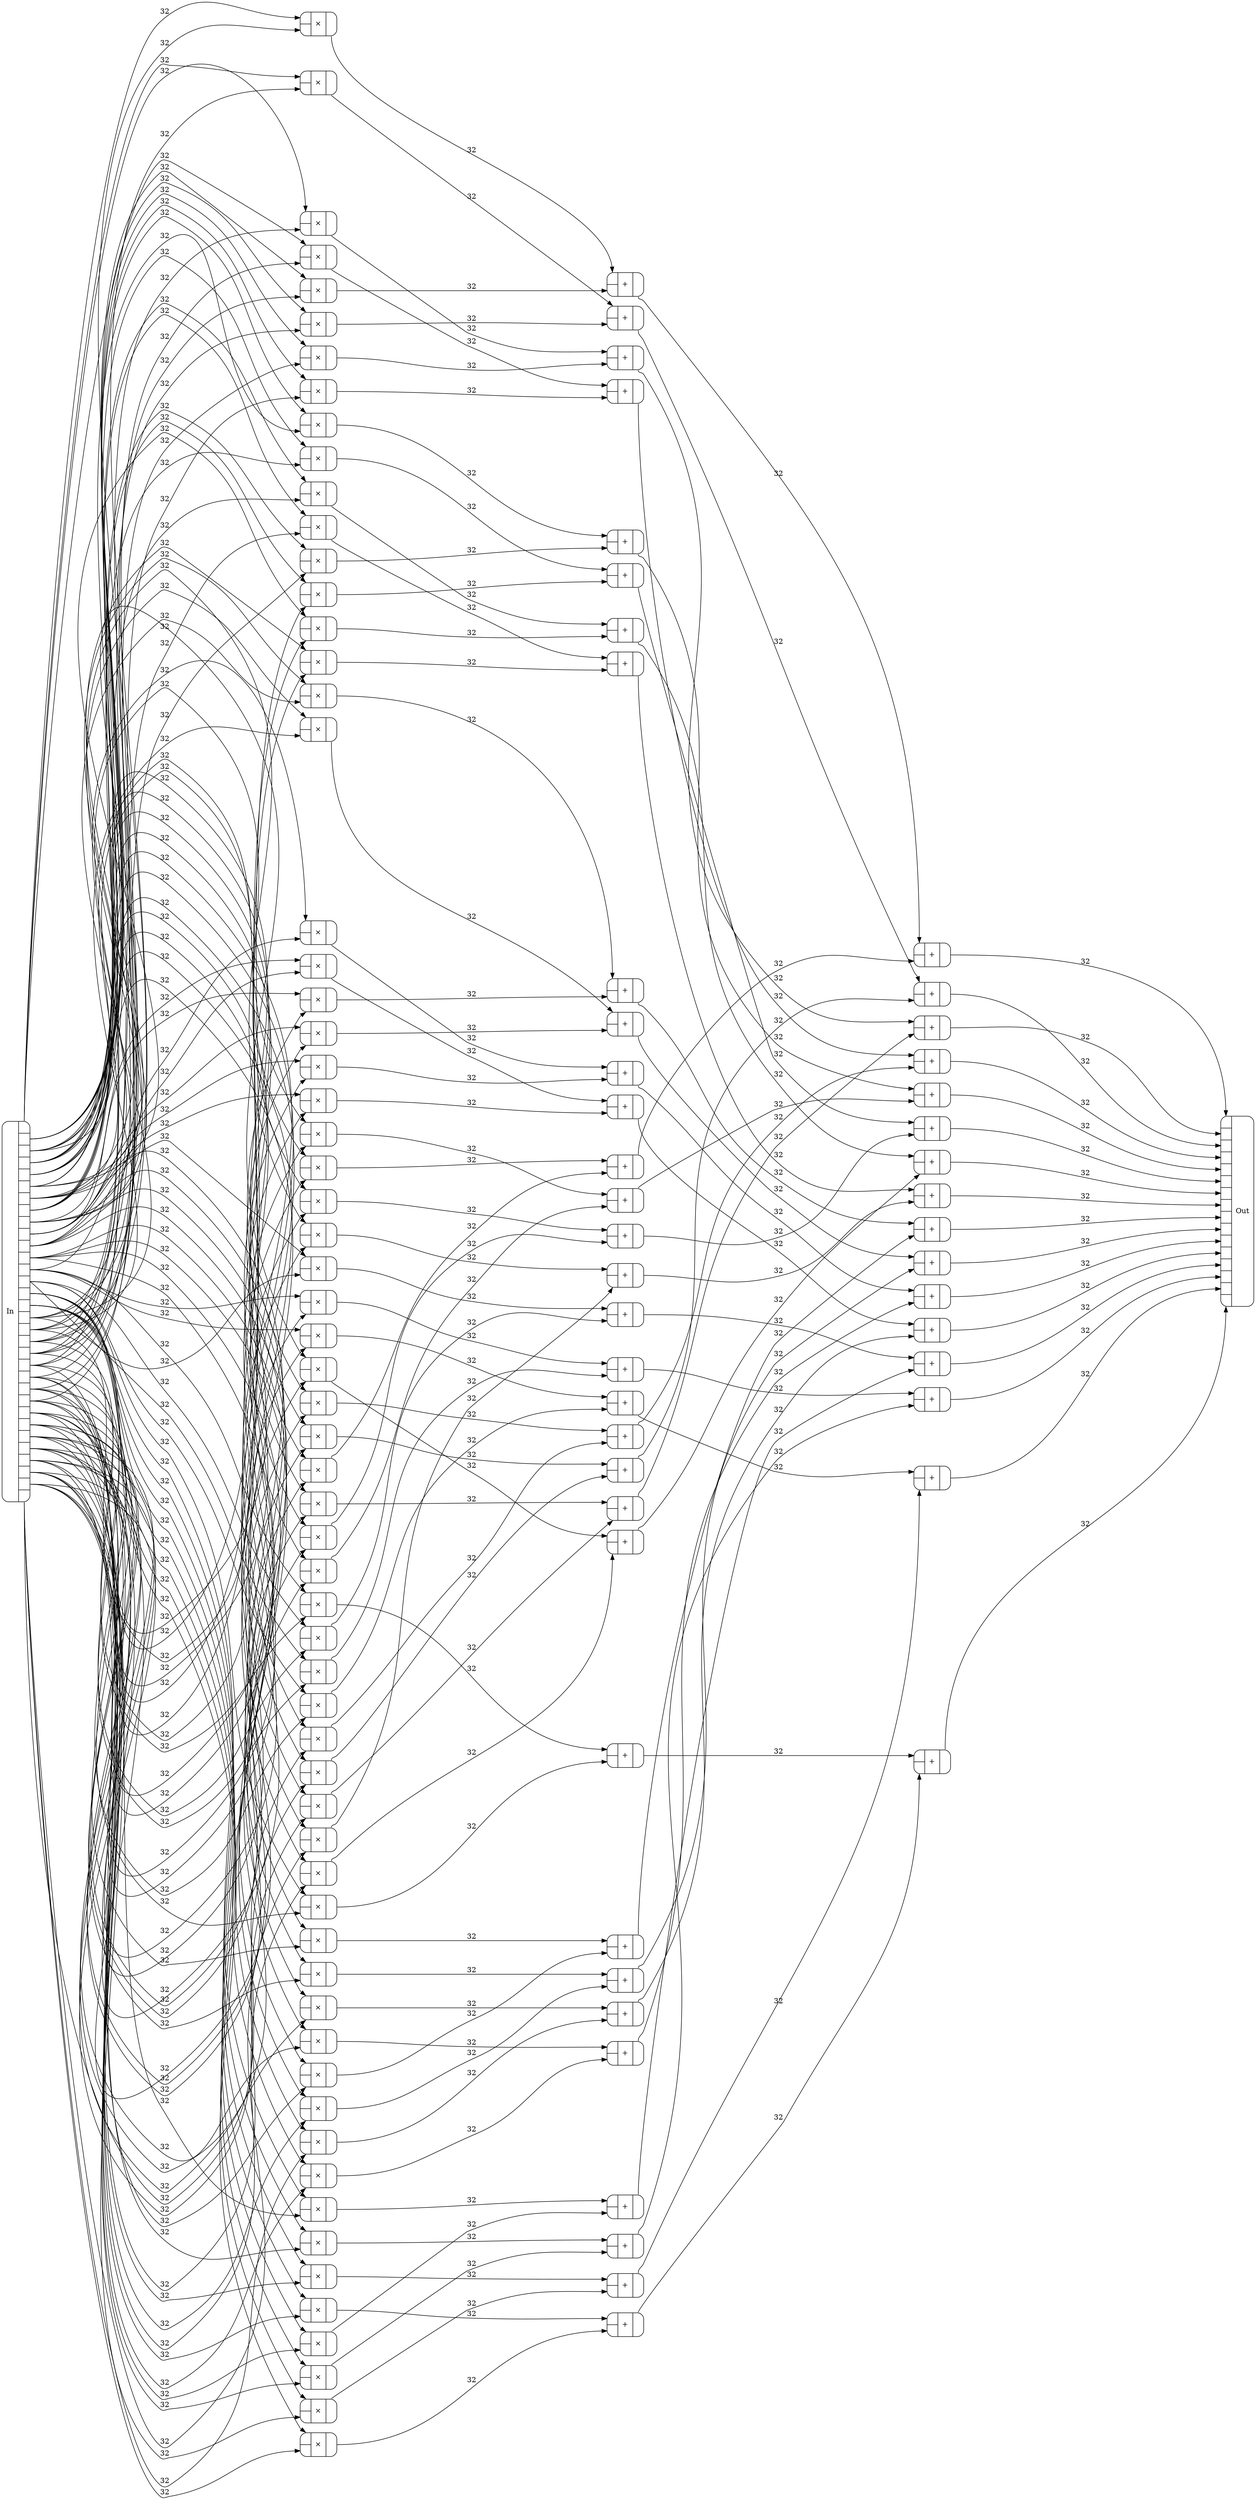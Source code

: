 digraph {
  rankdir=LR;
  node [shape=Mrecord];
  // ratio=1;
  ranksep=7;
  c0 [label="{In|{<Out0>|<Out1>|<Out2>|<Out3>|<Out4>|<Out5>|<Out6>|<Out7>|<Out8>|<Out9>|<Out10>|<Out11>|<Out12>|<Out13>|<Out14>|<Out15>|<Out16>|<Out17>|<Out18>|<Out19>|<Out20>|<Out21>|<Out22>|<Out23>|<Out24>|<Out25>|<Out26>|<Out27>|<Out28>|<Out29>|<Out30>|<Out31>}}"];
  c1 [label="{{<In0>|<In1>}|×|{<Out0>}}"];
  c2 [label="{{<In0>|<In1>}|×|{<Out0>}}"];
  c3 [label="{{<In0>|<In1>}|×|{<Out0>}}"];
  c4 [label="{{<In0>|<In1>}|×|{<Out0>}}"];
  c5 [label="{{<In0>|<In1>}|+|{<Out0>}}"];
  c6 [label="{{<In0>|<In1>}|+|{<Out0>}}"];
  c7 [label="{{<In0>|<In1>}|+|{<Out0>}}"];
  c8 [label="{{<In0>|<In1>}|×|{<Out0>}}"];
  c9 [label="{{<In0>|<In1>}|×|{<Out0>}}"];
  c10 [label="{{<In0>|<In1>}|×|{<Out0>}}"];
  c11 [label="{{<In0>|<In1>}|×|{<Out0>}}"];
  c12 [label="{{<In0>|<In1>}|+|{<Out0>}}"];
  c13 [label="{{<In0>|<In1>}|+|{<Out0>}}"];
  c14 [label="{{<In0>|<In1>}|+|{<Out0>}}"];
  c15 [label="{{<In0>|<In1>}|×|{<Out0>}}"];
  c16 [label="{{<In0>|<In1>}|×|{<Out0>}}"];
  c17 [label="{{<In0>|<In1>}|×|{<Out0>}}"];
  c18 [label="{{<In0>|<In1>}|×|{<Out0>}}"];
  c19 [label="{{<In0>|<In1>}|+|{<Out0>}}"];
  c20 [label="{{<In0>|<In1>}|+|{<Out0>}}"];
  c21 [label="{{<In0>|<In1>}|+|{<Out0>}}"];
  c22 [label="{{<In0>|<In1>}|×|{<Out0>}}"];
  c23 [label="{{<In0>|<In1>}|×|{<Out0>}}"];
  c24 [label="{{<In0>|<In1>}|×|{<Out0>}}"];
  c25 [label="{{<In0>|<In1>}|×|{<Out0>}}"];
  c26 [label="{{<In0>|<In1>}|+|{<Out0>}}"];
  c27 [label="{{<In0>|<In1>}|+|{<Out0>}}"];
  c28 [label="{{<In0>|<In1>}|+|{<Out0>}}"];
  c29 [label="{{<In0>|<In1>}|×|{<Out0>}}"];
  c30 [label="{{<In0>|<In1>}|×|{<Out0>}}"];
  c31 [label="{{<In0>|<In1>}|×|{<Out0>}}"];
  c32 [label="{{<In0>|<In1>}|×|{<Out0>}}"];
  c33 [label="{{<In0>|<In1>}|+|{<Out0>}}"];
  c34 [label="{{<In0>|<In1>}|+|{<Out0>}}"];
  c35 [label="{{<In0>|<In1>}|+|{<Out0>}}"];
  c36 [label="{{<In0>|<In1>}|×|{<Out0>}}"];
  c37 [label="{{<In0>|<In1>}|×|{<Out0>}}"];
  c38 [label="{{<In0>|<In1>}|×|{<Out0>}}"];
  c39 [label="{{<In0>|<In1>}|×|{<Out0>}}"];
  c40 [label="{{<In0>|<In1>}|+|{<Out0>}}"];
  c41 [label="{{<In0>|<In1>}|+|{<Out0>}}"];
  c42 [label="{{<In0>|<In1>}|+|{<Out0>}}"];
  c43 [label="{{<In0>|<In1>}|×|{<Out0>}}"];
  c44 [label="{{<In0>|<In1>}|×|{<Out0>}}"];
  c45 [label="{{<In0>|<In1>}|×|{<Out0>}}"];
  c46 [label="{{<In0>|<In1>}|×|{<Out0>}}"];
  c47 [label="{{<In0>|<In1>}|+|{<Out0>}}"];
  c48 [label="{{<In0>|<In1>}|+|{<Out0>}}"];
  c49 [label="{{<In0>|<In1>}|+|{<Out0>}}"];
  c50 [label="{{<In0>|<In1>}|×|{<Out0>}}"];
  c51 [label="{{<In0>|<In1>}|×|{<Out0>}}"];
  c52 [label="{{<In0>|<In1>}|×|{<Out0>}}"];
  c53 [label="{{<In0>|<In1>}|×|{<Out0>}}"];
  c54 [label="{{<In0>|<In1>}|+|{<Out0>}}"];
  c55 [label="{{<In0>|<In1>}|+|{<Out0>}}"];
  c56 [label="{{<In0>|<In1>}|+|{<Out0>}}"];
  c57 [label="{{<In0>|<In1>}|×|{<Out0>}}"];
  c58 [label="{{<In0>|<In1>}|×|{<Out0>}}"];
  c59 [label="{{<In0>|<In1>}|×|{<Out0>}}"];
  c60 [label="{{<In0>|<In1>}|×|{<Out0>}}"];
  c61 [label="{{<In0>|<In1>}|+|{<Out0>}}"];
  c62 [label="{{<In0>|<In1>}|+|{<Out0>}}"];
  c63 [label="{{<In0>|<In1>}|+|{<Out0>}}"];
  c64 [label="{{<In0>|<In1>}|×|{<Out0>}}"];
  c65 [label="{{<In0>|<In1>}|×|{<Out0>}}"];
  c66 [label="{{<In0>|<In1>}|×|{<Out0>}}"];
  c67 [label="{{<In0>|<In1>}|×|{<Out0>}}"];
  c68 [label="{{<In0>|<In1>}|+|{<Out0>}}"];
  c69 [label="{{<In0>|<In1>}|+|{<Out0>}}"];
  c70 [label="{{<In0>|<In1>}|+|{<Out0>}}"];
  c71 [label="{{<In0>|<In1>}|×|{<Out0>}}"];
  c72 [label="{{<In0>|<In1>}|×|{<Out0>}}"];
  c73 [label="{{<In0>|<In1>}|×|{<Out0>}}"];
  c74 [label="{{<In0>|<In1>}|×|{<Out0>}}"];
  c75 [label="{{<In0>|<In1>}|+|{<Out0>}}"];
  c76 [label="{{<In0>|<In1>}|+|{<Out0>}}"];
  c77 [label="{{<In0>|<In1>}|+|{<Out0>}}"];
  c78 [label="{{<In0>|<In1>}|×|{<Out0>}}"];
  c79 [label="{{<In0>|<In1>}|×|{<Out0>}}"];
  c80 [label="{{<In0>|<In1>}|×|{<Out0>}}"];
  c81 [label="{{<In0>|<In1>}|×|{<Out0>}}"];
  c82 [label="{{<In0>|<In1>}|+|{<Out0>}}"];
  c83 [label="{{<In0>|<In1>}|+|{<Out0>}}"];
  c84 [label="{{<In0>|<In1>}|+|{<Out0>}}"];
  c85 [label="{{<In0>|<In1>}|×|{<Out0>}}"];
  c86 [label="{{<In0>|<In1>}|×|{<Out0>}}"];
  c87 [label="{{<In0>|<In1>}|×|{<Out0>}}"];
  c88 [label="{{<In0>|<In1>}|×|{<Out0>}}"];
  c89 [label="{{<In0>|<In1>}|+|{<Out0>}}"];
  c90 [label="{{<In0>|<In1>}|+|{<Out0>}}"];
  c91 [label="{{<In0>|<In1>}|+|{<Out0>}}"];
  c92 [label="{{<In0>|<In1>}|×|{<Out0>}}"];
  c93 [label="{{<In0>|<In1>}|×|{<Out0>}}"];
  c94 [label="{{<In0>|<In1>}|×|{<Out0>}}"];
  c95 [label="{{<In0>|<In1>}|×|{<Out0>}}"];
  c96 [label="{{<In0>|<In1>}|+|{<Out0>}}"];
  c97 [label="{{<In0>|<In1>}|+|{<Out0>}}"];
  c98 [label="{{<In0>|<In1>}|+|{<Out0>}}"];
  c99 [label="{{<In0>|<In1>}|×|{<Out0>}}"];
  c100 [label="{{<In0>|<In1>}|×|{<Out0>}}"];
  c101 [label="{{<In0>|<In1>}|×|{<Out0>}}"];
  c102 [label="{{<In0>|<In1>}|×|{<Out0>}}"];
  c103 [label="{{<In0>|<In1>}|+|{<Out0>}}"];
  c104 [label="{{<In0>|<In1>}|+|{<Out0>}}"];
  c105 [label="{{<In0>|<In1>}|+|{<Out0>}}"];
  c106 [label="{{<In0>|<In1>}|×|{<Out0>}}"];
  c107 [label="{{<In0>|<In1>}|×|{<Out0>}}"];
  c108 [label="{{<In0>|<In1>}|×|{<Out0>}}"];
  c109 [label="{{<In0>|<In1>}|×|{<Out0>}}"];
  c110 [label="{{<In0>|<In1>}|+|{<Out0>}}"];
  c111 [label="{{<In0>|<In1>}|+|{<Out0>}}"];
  c112 [label="{{<In0>|<In1>}|+|{<Out0>}}"];
  c113 [label="{{<In0>|<In1>|<In2>|<In3>|<In4>|<In5>|<In6>|<In7>|<In8>|<In9>|<In10>|<In11>|<In12>|<In13>|<In14>|<In15>}|Out}"];
  c0:Out0 -> c1:In0 [label="32"];
  c0:Out16 -> c1:In1 [label="32"];
  c0:Out1 -> c2:In0 [label="32"];
  c0:Out20 -> c2:In1 [label="32"];
  c0:Out2 -> c3:In0 [label="32"];
  c0:Out24 -> c3:In1 [label="32"];
  c0:Out3 -> c4:In0 [label="32"];
  c0:Out28 -> c4:In1 [label="32"];
  c1:Out0 -> c5:In0 [label="32"];
  c2:Out0 -> c5:In1 [label="32"];
  c3:Out0 -> c6:In0 [label="32"];
  c4:Out0 -> c6:In1 [label="32"];
  c5:Out0 -> c7:In0 [label="32"];
  c6:Out0 -> c7:In1 [label="32"];
  c0:Out4 -> c8:In0 [label="32"];
  c0:Out16 -> c8:In1 [label="32"];
  c0:Out5 -> c9:In0 [label="32"];
  c0:Out20 -> c9:In1 [label="32"];
  c0:Out6 -> c10:In0 [label="32"];
  c0:Out24 -> c10:In1 [label="32"];
  c0:Out7 -> c11:In0 [label="32"];
  c0:Out28 -> c11:In1 [label="32"];
  c8:Out0 -> c12:In0 [label="32"];
  c9:Out0 -> c12:In1 [label="32"];
  c10:Out0 -> c13:In0 [label="32"];
  c11:Out0 -> c13:In1 [label="32"];
  c12:Out0 -> c14:In0 [label="32"];
  c13:Out0 -> c14:In1 [label="32"];
  c0:Out8 -> c15:In0 [label="32"];
  c0:Out16 -> c15:In1 [label="32"];
  c0:Out9 -> c16:In0 [label="32"];
  c0:Out20 -> c16:In1 [label="32"];
  c0:Out10 -> c17:In0 [label="32"];
  c0:Out24 -> c17:In1 [label="32"];
  c0:Out11 -> c18:In0 [label="32"];
  c0:Out28 -> c18:In1 [label="32"];
  c15:Out0 -> c19:In0 [label="32"];
  c16:Out0 -> c19:In1 [label="32"];
  c17:Out0 -> c20:In0 [label="32"];
  c18:Out0 -> c20:In1 [label="32"];
  c19:Out0 -> c21:In0 [label="32"];
  c20:Out0 -> c21:In1 [label="32"];
  c0:Out12 -> c22:In0 [label="32"];
  c0:Out16 -> c22:In1 [label="32"];
  c0:Out13 -> c23:In0 [label="32"];
  c0:Out20 -> c23:In1 [label="32"];
  c0:Out14 -> c24:In0 [label="32"];
  c0:Out24 -> c24:In1 [label="32"];
  c0:Out15 -> c25:In0 [label="32"];
  c0:Out28 -> c25:In1 [label="32"];
  c22:Out0 -> c26:In0 [label="32"];
  c23:Out0 -> c26:In1 [label="32"];
  c24:Out0 -> c27:In0 [label="32"];
  c25:Out0 -> c27:In1 [label="32"];
  c26:Out0 -> c28:In0 [label="32"];
  c27:Out0 -> c28:In1 [label="32"];
  c0:Out0 -> c29:In0 [label="32"];
  c0:Out17 -> c29:In1 [label="32"];
  c0:Out1 -> c30:In0 [label="32"];
  c0:Out21 -> c30:In1 [label="32"];
  c0:Out2 -> c31:In0 [label="32"];
  c0:Out25 -> c31:In1 [label="32"];
  c0:Out3 -> c32:In0 [label="32"];
  c0:Out29 -> c32:In1 [label="32"];
  c29:Out0 -> c33:In0 [label="32"];
  c30:Out0 -> c33:In1 [label="32"];
  c31:Out0 -> c34:In0 [label="32"];
  c32:Out0 -> c34:In1 [label="32"];
  c33:Out0 -> c35:In0 [label="32"];
  c34:Out0 -> c35:In1 [label="32"];
  c0:Out4 -> c36:In0 [label="32"];
  c0:Out17 -> c36:In1 [label="32"];
  c0:Out5 -> c37:In0 [label="32"];
  c0:Out21 -> c37:In1 [label="32"];
  c0:Out6 -> c38:In0 [label="32"];
  c0:Out25 -> c38:In1 [label="32"];
  c0:Out7 -> c39:In0 [label="32"];
  c0:Out29 -> c39:In1 [label="32"];
  c36:Out0 -> c40:In0 [label="32"];
  c37:Out0 -> c40:In1 [label="32"];
  c38:Out0 -> c41:In0 [label="32"];
  c39:Out0 -> c41:In1 [label="32"];
  c40:Out0 -> c42:In0 [label="32"];
  c41:Out0 -> c42:In1 [label="32"];
  c0:Out8 -> c43:In0 [label="32"];
  c0:Out17 -> c43:In1 [label="32"];
  c0:Out9 -> c44:In0 [label="32"];
  c0:Out21 -> c44:In1 [label="32"];
  c0:Out10 -> c45:In0 [label="32"];
  c0:Out25 -> c45:In1 [label="32"];
  c0:Out11 -> c46:In0 [label="32"];
  c0:Out29 -> c46:In1 [label="32"];
  c43:Out0 -> c47:In0 [label="32"];
  c44:Out0 -> c47:In1 [label="32"];
  c45:Out0 -> c48:In0 [label="32"];
  c46:Out0 -> c48:In1 [label="32"];
  c47:Out0 -> c49:In0 [label="32"];
  c48:Out0 -> c49:In1 [label="32"];
  c0:Out12 -> c50:In0 [label="32"];
  c0:Out17 -> c50:In1 [label="32"];
  c0:Out13 -> c51:In0 [label="32"];
  c0:Out21 -> c51:In1 [label="32"];
  c0:Out14 -> c52:In0 [label="32"];
  c0:Out25 -> c52:In1 [label="32"];
  c0:Out15 -> c53:In0 [label="32"];
  c0:Out29 -> c53:In1 [label="32"];
  c50:Out0 -> c54:In0 [label="32"];
  c51:Out0 -> c54:In1 [label="32"];
  c52:Out0 -> c55:In0 [label="32"];
  c53:Out0 -> c55:In1 [label="32"];
  c54:Out0 -> c56:In0 [label="32"];
  c55:Out0 -> c56:In1 [label="32"];
  c0:Out0 -> c57:In0 [label="32"];
  c0:Out18 -> c57:In1 [label="32"];
  c0:Out1 -> c58:In0 [label="32"];
  c0:Out22 -> c58:In1 [label="32"];
  c0:Out2 -> c59:In0 [label="32"];
  c0:Out26 -> c59:In1 [label="32"];
  c0:Out3 -> c60:In0 [label="32"];
  c0:Out30 -> c60:In1 [label="32"];
  c57:Out0 -> c61:In0 [label="32"];
  c58:Out0 -> c61:In1 [label="32"];
  c59:Out0 -> c62:In0 [label="32"];
  c60:Out0 -> c62:In1 [label="32"];
  c61:Out0 -> c63:In0 [label="32"];
  c62:Out0 -> c63:In1 [label="32"];
  c0:Out4 -> c64:In0 [label="32"];
  c0:Out18 -> c64:In1 [label="32"];
  c0:Out5 -> c65:In0 [label="32"];
  c0:Out22 -> c65:In1 [label="32"];
  c0:Out6 -> c66:In0 [label="32"];
  c0:Out26 -> c66:In1 [label="32"];
  c0:Out7 -> c67:In0 [label="32"];
  c0:Out30 -> c67:In1 [label="32"];
  c64:Out0 -> c68:In0 [label="32"];
  c65:Out0 -> c68:In1 [label="32"];
  c66:Out0 -> c69:In0 [label="32"];
  c67:Out0 -> c69:In1 [label="32"];
  c68:Out0 -> c70:In0 [label="32"];
  c69:Out0 -> c70:In1 [label="32"];
  c0:Out8 -> c71:In0 [label="32"];
  c0:Out18 -> c71:In1 [label="32"];
  c0:Out9 -> c72:In0 [label="32"];
  c0:Out22 -> c72:In1 [label="32"];
  c0:Out10 -> c73:In0 [label="32"];
  c0:Out26 -> c73:In1 [label="32"];
  c0:Out11 -> c74:In0 [label="32"];
  c0:Out30 -> c74:In1 [label="32"];
  c71:Out0 -> c75:In0 [label="32"];
  c72:Out0 -> c75:In1 [label="32"];
  c73:Out0 -> c76:In0 [label="32"];
  c74:Out0 -> c76:In1 [label="32"];
  c75:Out0 -> c77:In0 [label="32"];
  c76:Out0 -> c77:In1 [label="32"];
  c0:Out12 -> c78:In0 [label="32"];
  c0:Out18 -> c78:In1 [label="32"];
  c0:Out13 -> c79:In0 [label="32"];
  c0:Out22 -> c79:In1 [label="32"];
  c0:Out14 -> c80:In0 [label="32"];
  c0:Out26 -> c80:In1 [label="32"];
  c0:Out15 -> c81:In0 [label="32"];
  c0:Out30 -> c81:In1 [label="32"];
  c78:Out0 -> c82:In0 [label="32"];
  c79:Out0 -> c82:In1 [label="32"];
  c80:Out0 -> c83:In0 [label="32"];
  c81:Out0 -> c83:In1 [label="32"];
  c82:Out0 -> c84:In0 [label="32"];
  c83:Out0 -> c84:In1 [label="32"];
  c0:Out0 -> c85:In0 [label="32"];
  c0:Out19 -> c85:In1 [label="32"];
  c0:Out1 -> c86:In0 [label="32"];
  c0:Out23 -> c86:In1 [label="32"];
  c0:Out2 -> c87:In0 [label="32"];
  c0:Out27 -> c87:In1 [label="32"];
  c0:Out3 -> c88:In0 [label="32"];
  c0:Out31 -> c88:In1 [label="32"];
  c85:Out0 -> c89:In0 [label="32"];
  c86:Out0 -> c89:In1 [label="32"];
  c87:Out0 -> c90:In0 [label="32"];
  c88:Out0 -> c90:In1 [label="32"];
  c89:Out0 -> c91:In0 [label="32"];
  c90:Out0 -> c91:In1 [label="32"];
  c0:Out4 -> c92:In0 [label="32"];
  c0:Out19 -> c92:In1 [label="32"];
  c0:Out5 -> c93:In0 [label="32"];
  c0:Out23 -> c93:In1 [label="32"];
  c0:Out6 -> c94:In0 [label="32"];
  c0:Out27 -> c94:In1 [label="32"];
  c0:Out7 -> c95:In0 [label="32"];
  c0:Out31 -> c95:In1 [label="32"];
  c92:Out0 -> c96:In0 [label="32"];
  c93:Out0 -> c96:In1 [label="32"];
  c94:Out0 -> c97:In0 [label="32"];
  c95:Out0 -> c97:In1 [label="32"];
  c96:Out0 -> c98:In0 [label="32"];
  c97:Out0 -> c98:In1 [label="32"];
  c0:Out8 -> c99:In0 [label="32"];
  c0:Out19 -> c99:In1 [label="32"];
  c0:Out9 -> c100:In0 [label="32"];
  c0:Out23 -> c100:In1 [label="32"];
  c0:Out10 -> c101:In0 [label="32"];
  c0:Out27 -> c101:In1 [label="32"];
  c0:Out11 -> c102:In0 [label="32"];
  c0:Out31 -> c102:In1 [label="32"];
  c99:Out0 -> c103:In0 [label="32"];
  c100:Out0 -> c103:In1 [label="32"];
  c101:Out0 -> c104:In0 [label="32"];
  c102:Out0 -> c104:In1 [label="32"];
  c103:Out0 -> c105:In0 [label="32"];
  c104:Out0 -> c105:In1 [label="32"];
  c0:Out12 -> c106:In0 [label="32"];
  c0:Out19 -> c106:In1 [label="32"];
  c0:Out13 -> c107:In0 [label="32"];
  c0:Out23 -> c107:In1 [label="32"];
  c0:Out14 -> c108:In0 [label="32"];
  c0:Out27 -> c108:In1 [label="32"];
  c0:Out15 -> c109:In0 [label="32"];
  c0:Out31 -> c109:In1 [label="32"];
  c106:Out0 -> c110:In0 [label="32"];
  c107:Out0 -> c110:In1 [label="32"];
  c108:Out0 -> c111:In0 [label="32"];
  c109:Out0 -> c111:In1 [label="32"];
  c110:Out0 -> c112:In0 [label="32"];
  c111:Out0 -> c112:In1 [label="32"];
  c7:Out0 -> c113:In0 [label="32"];
  c35:Out0 -> c113:In1 [label="32"];
  c63:Out0 -> c113:In2 [label="32"];
  c91:Out0 -> c113:In3 [label="32"];
  c14:Out0 -> c113:In4 [label="32"];
  c42:Out0 -> c113:In5 [label="32"];
  c70:Out0 -> c113:In6 [label="32"];
  c98:Out0 -> c113:In7 [label="32"];
  c21:Out0 -> c113:In8 [label="32"];
  c49:Out0 -> c113:In9 [label="32"];
  c77:Out0 -> c113:In10 [label="32"];
  c105:Out0 -> c113:In11 [label="32"];
  c28:Out0 -> c113:In12 [label="32"];
  c56:Out0 -> c113:In13 [label="32"];
  c84:Out0 -> c113:In14 [label="32"];
  c112:Out0 -> c113:In15 [label="32"];
}
